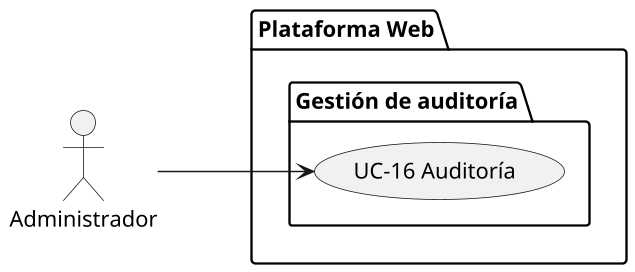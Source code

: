 @startuml SUBSISTEMA_GestionAuditoria
left to right direction

skinparam dpi 150
skinparam usecasePadding 25
skinparam actorPadding 80
skinparam packagePadding 50
skinparam wrapWidth 200

skinparam nodesep 20
skinparam ranksep 100

actor Administrador

package "Plataforma Web"{
    package "Gestión de auditoría"{
        usecase "UC-16 Auditoría" as UC16
    }
}

Administrador --> UC16

@enduml